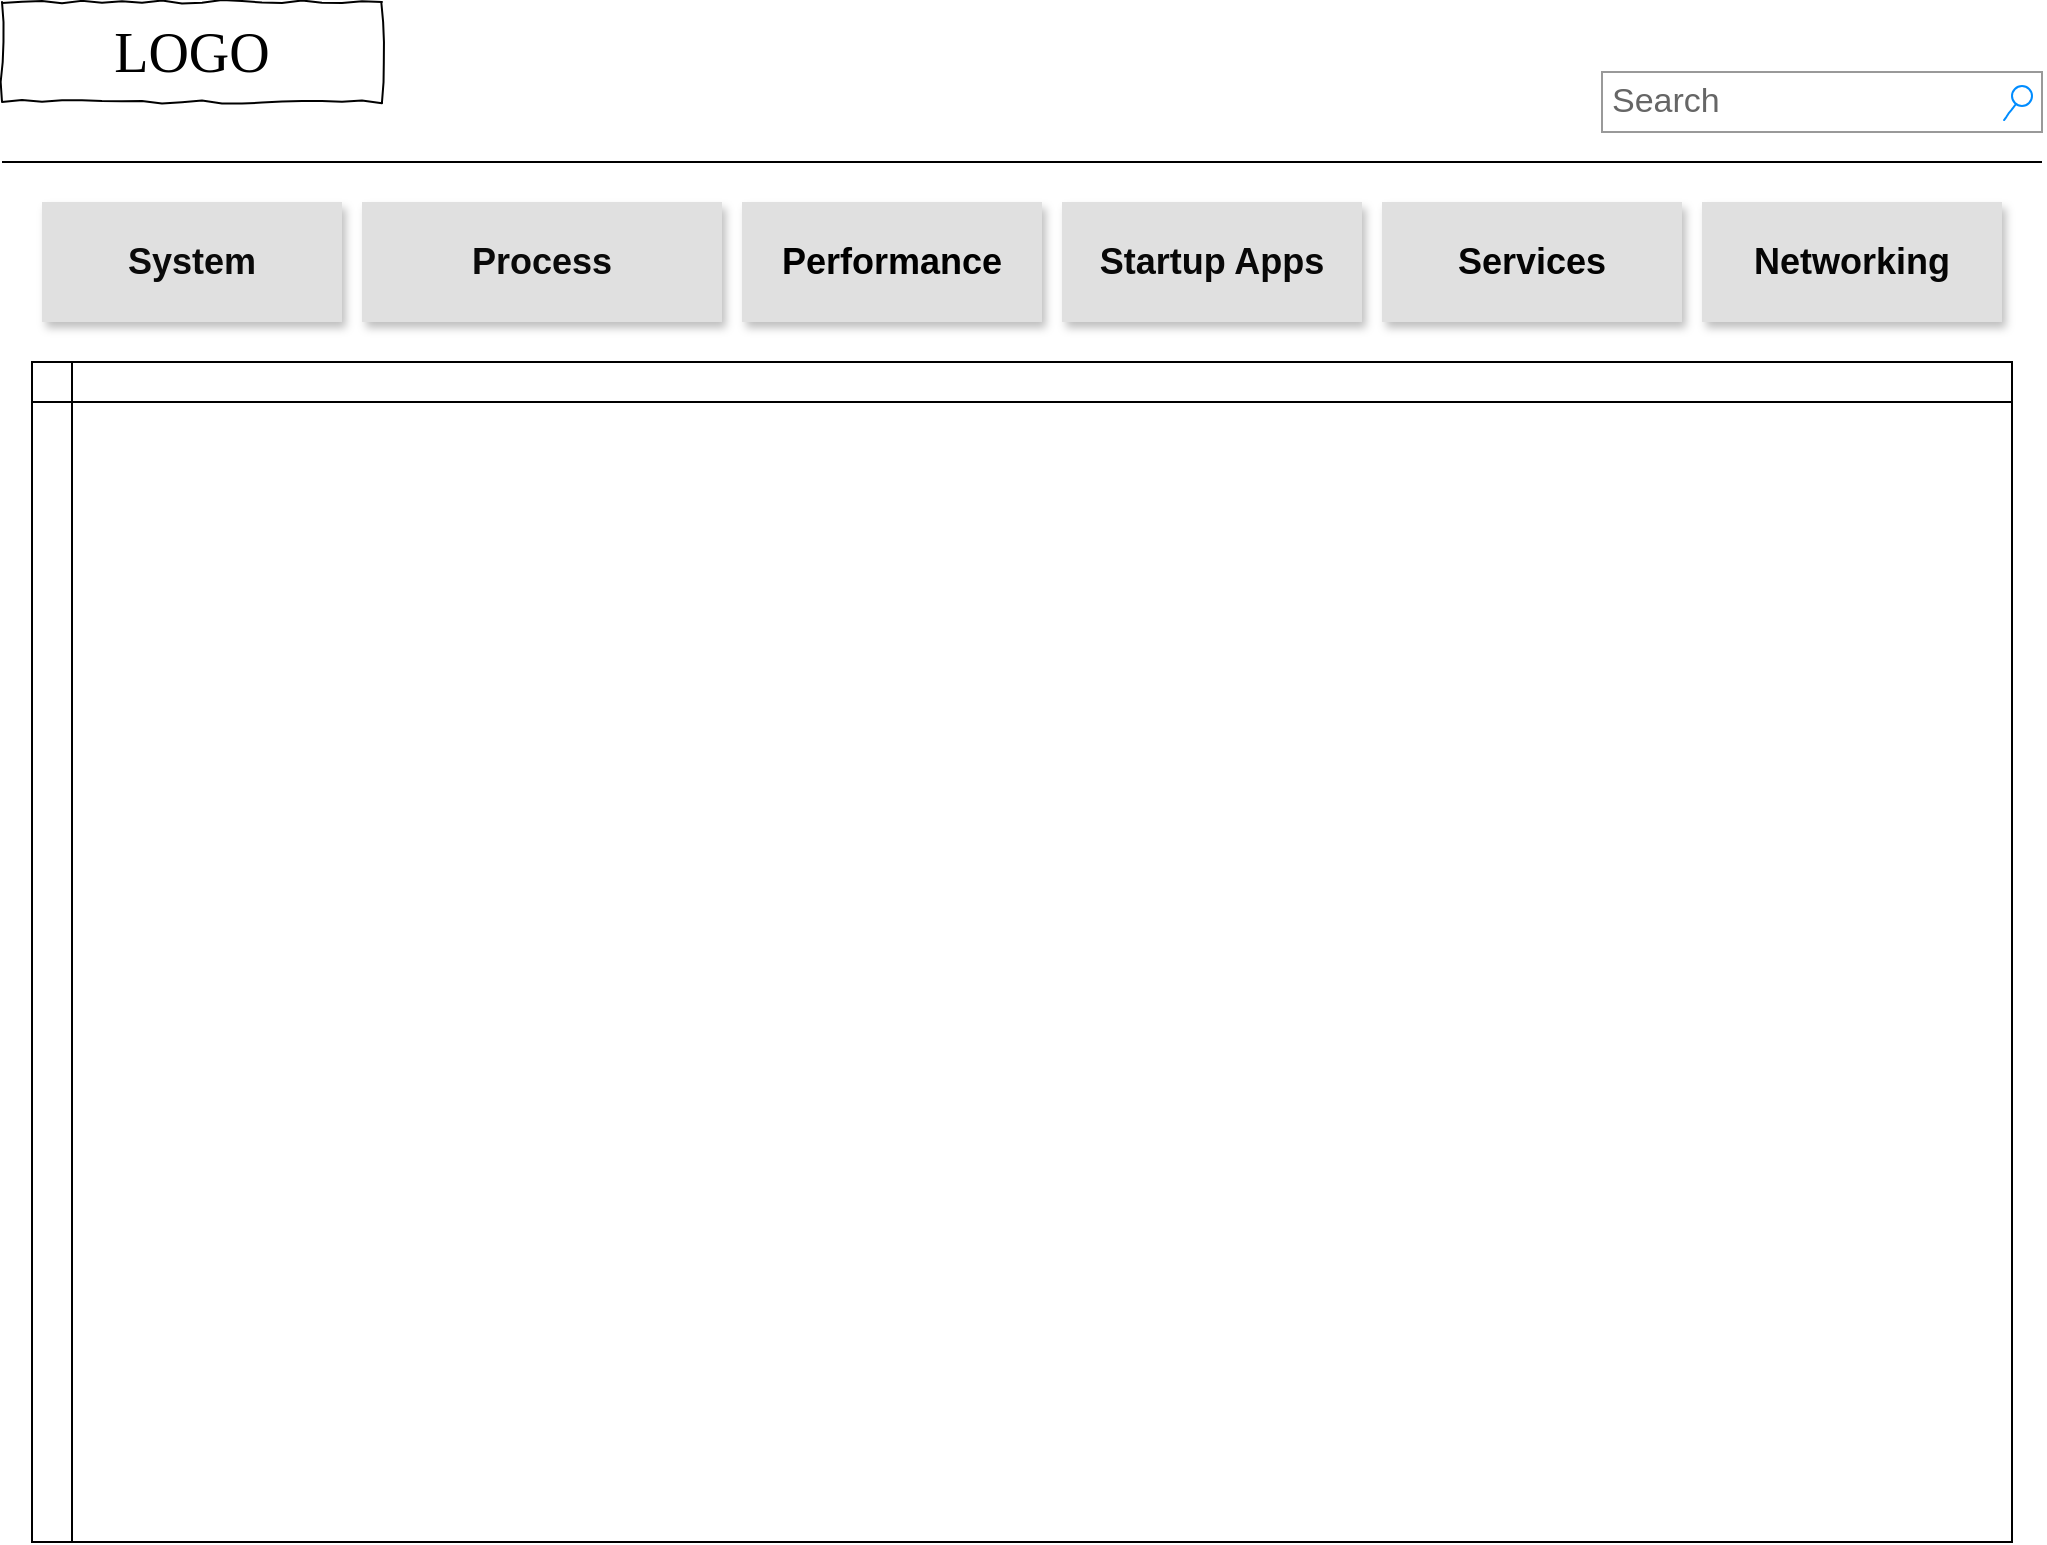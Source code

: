 <mxfile version="24.2.5" type="device">
  <diagram name="Page-1" id="03018318-947c-dd8e-b7a3-06fadd420f32">
    <mxGraphModel dx="1500" dy="887" grid="1" gridSize="10" guides="1" tooltips="1" connect="1" arrows="1" fold="1" page="1" pageScale="1" pageWidth="1100" pageHeight="850" background="none" math="0" shadow="0">
      <root>
        <mxCell id="0" />
        <mxCell id="1" parent="0" />
        <mxCell id="677b7b8949515195-2" value="LOGO" style="whiteSpace=wrap;html=1;rounded=0;shadow=0;labelBackgroundColor=none;strokeWidth=1;fontFamily=Verdana;fontSize=28;align=center;comic=1;" parent="1" vertex="1">
          <mxGeometry x="40" y="60" width="190" height="50" as="geometry" />
        </mxCell>
        <mxCell id="677b7b8949515195-3" value="Search" style="strokeWidth=1;shadow=0;dashed=0;align=center;html=1;shape=mxgraph.mockup.forms.searchBox;strokeColor=#999999;mainText=;strokeColor2=#008cff;fontColor=#666666;fontSize=17;align=left;spacingLeft=3;rounded=0;labelBackgroundColor=none;comic=1;" parent="1" vertex="1">
          <mxGeometry x="840" y="95" width="220" height="30" as="geometry" />
        </mxCell>
        <mxCell id="W7vusez4A3Ag8EWWwzbc-5" value="&lt;font style=&quot;font-size: 18px;&quot; color=&quot;#0a0a0a&quot;&gt;Process&lt;/font&gt;" style="whiteSpace=wrap;html=1;dashed=0;align=center;fontSize=12;shape=rect;fillColor=#e0e0e0;strokeColor=none;fontStyle=1;shadow=1" vertex="1" parent="1">
          <mxGeometry x="220" y="160" width="180" height="60" as="geometry" />
        </mxCell>
        <mxCell id="W7vusez4A3Ag8EWWwzbc-6" value="&lt;font color=&quot;#030303&quot; style=&quot;font-size: 18px;&quot;&gt;Services&lt;/font&gt;" style="whiteSpace=wrap;html=1;dashed=0;align=center;fontSize=12;shape=rect;fillColor=#e0e0e0;strokeColor=none;fontStyle=1;shadow=1" vertex="1" parent="1">
          <mxGeometry x="730" y="160" width="150" height="60" as="geometry" />
        </mxCell>
        <mxCell id="W7vusez4A3Ag8EWWwzbc-7" value="&lt;font style=&quot;font-size: 18px;&quot; color=&quot;#080808&quot;&gt;Startup Apps&lt;/font&gt;" style="whiteSpace=wrap;html=1;dashed=0;align=center;fontSize=12;shape=rect;fillColor=#e0e0e0;strokeColor=none;fontStyle=1;shadow=1" vertex="1" parent="1">
          <mxGeometry x="570" y="160" width="150" height="60" as="geometry" />
        </mxCell>
        <mxCell id="W7vusez4A3Ag8EWWwzbc-8" value="&lt;font style=&quot;font-size: 18px;&quot; color=&quot;#000000&quot;&gt;Performance&lt;/font&gt;" style="whiteSpace=wrap;html=1;dashed=0;align=center;fontSize=12;shape=rect;fillColor=#e0e0e0;strokeColor=none;fontStyle=1;shadow=1" vertex="1" parent="1">
          <mxGeometry x="410" y="160" width="150" height="60" as="geometry" />
        </mxCell>
        <mxCell id="W7vusez4A3Ag8EWWwzbc-9" value="&lt;font color=&quot;#050505&quot; style=&quot;font-size: 18px;&quot;&gt;Networking&lt;/font&gt;" style="whiteSpace=wrap;html=1;dashed=0;align=center;fontSize=12;shape=rect;fillColor=#e0e0e0;strokeColor=none;fontStyle=1;shadow=1" vertex="1" parent="1">
          <mxGeometry x="890" y="160" width="150" height="60" as="geometry" />
        </mxCell>
        <mxCell id="W7vusez4A3Ag8EWWwzbc-15" value="" style="shape=internalStorage;whiteSpace=wrap;html=1;backgroundOutline=1;" vertex="1" parent="1">
          <mxGeometry x="55" y="240" width="990" height="590" as="geometry" />
        </mxCell>
        <mxCell id="W7vusez4A3Ag8EWWwzbc-72" value="" style="endArrow=none;html=1;rounded=0;" edge="1" parent="1">
          <mxGeometry width="50" height="50" relative="1" as="geometry">
            <mxPoint x="1060" y="140" as="sourcePoint" />
            <mxPoint x="40" y="140" as="targetPoint" />
          </mxGeometry>
        </mxCell>
        <mxCell id="W7vusez4A3Ag8EWWwzbc-75" value="&lt;font color=&quot;#0a0a0a&quot;&gt;&lt;span style=&quot;font-size: 18px;&quot;&gt;System&lt;/span&gt;&lt;/font&gt;" style="whiteSpace=wrap;html=1;dashed=0;align=center;fontSize=12;shape=rect;fillColor=#e0e0e0;strokeColor=none;fontStyle=1;shadow=1" vertex="1" parent="1">
          <mxGeometry x="60" y="160" width="150" height="60" as="geometry" />
        </mxCell>
      </root>
    </mxGraphModel>
  </diagram>
</mxfile>
